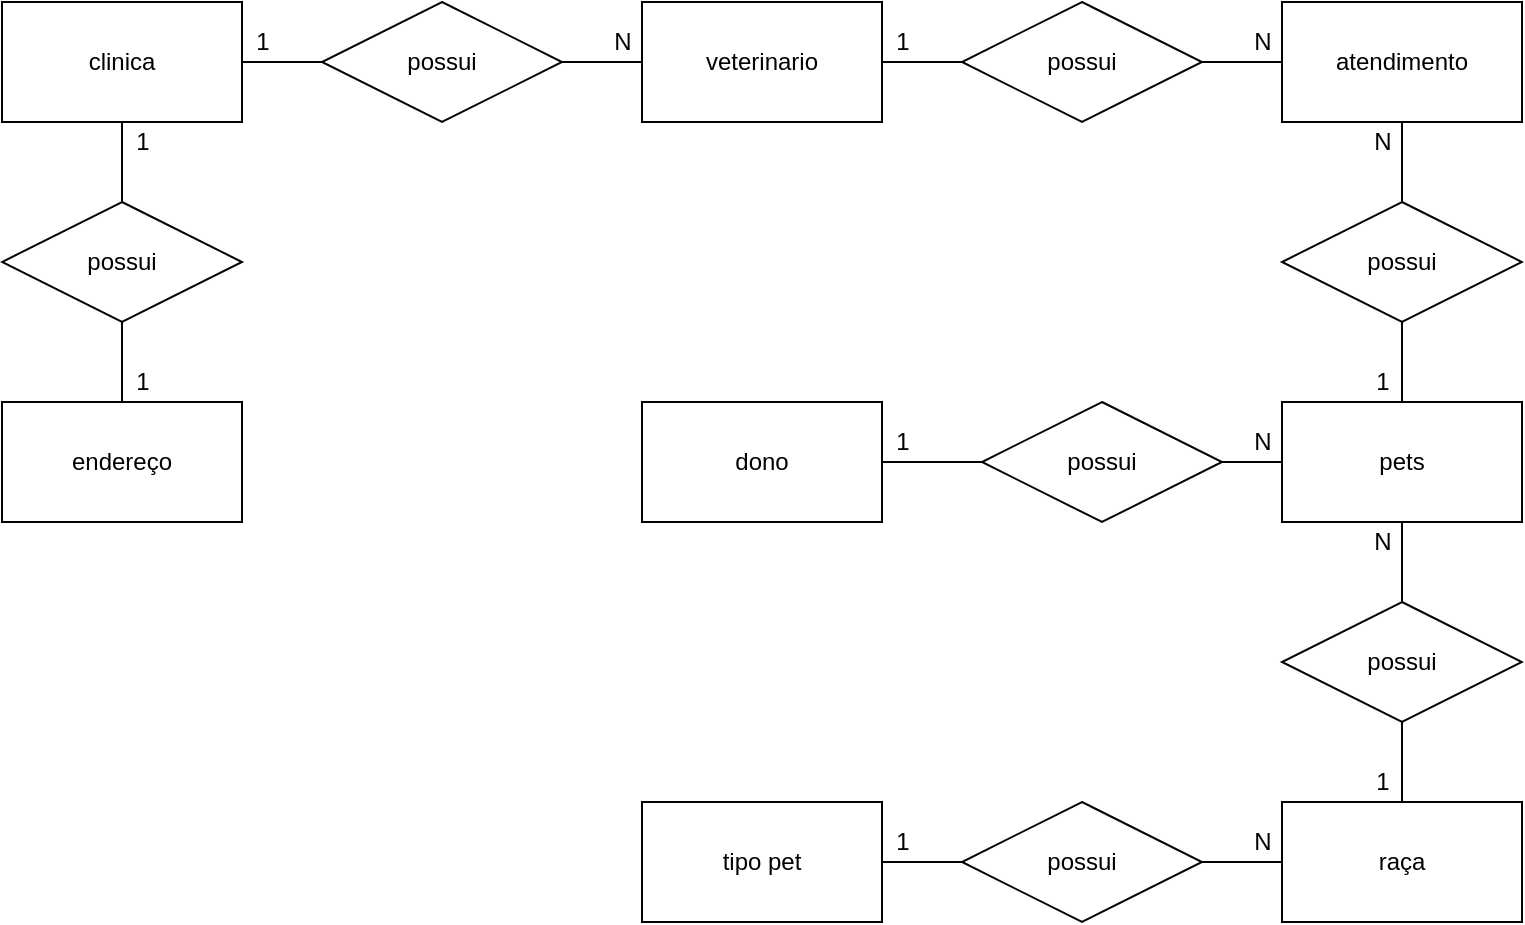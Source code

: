 <mxfile version="15.5.4" type="device" pages="2"><diagram id="uOwN0j0KjNRJMFheLZBV" name="conceitual"><mxGraphModel dx="719" dy="596" grid="1" gridSize="10" guides="1" tooltips="1" connect="1" arrows="1" fold="1" page="1" pageScale="1" pageWidth="827" pageHeight="1169" math="0" shadow="0"><root><mxCell id="0"/><mxCell id="1" parent="0"/><mxCell id="_X5Qb-oX_OFnsV1mOP7P-3" value="" style="edgeStyle=orthogonalEdgeStyle;rounded=0;orthogonalLoop=1;jettySize=auto;html=1;endArrow=none;endFill=0;" parent="1" source="_X5Qb-oX_OFnsV1mOP7P-1" target="_X5Qb-oX_OFnsV1mOP7P-2" edge="1"><mxGeometry relative="1" as="geometry"/></mxCell><mxCell id="_X5Qb-oX_OFnsV1mOP7P-31" value="" style="edgeStyle=orthogonalEdgeStyle;rounded=0;orthogonalLoop=1;jettySize=auto;html=1;endArrow=none;endFill=0;" parent="1" source="_X5Qb-oX_OFnsV1mOP7P-1" target="_X5Qb-oX_OFnsV1mOP7P-30" edge="1"><mxGeometry relative="1" as="geometry"/></mxCell><mxCell id="_X5Qb-oX_OFnsV1mOP7P-1" value="clinica" style="rounded=0;whiteSpace=wrap;html=1;" parent="1" vertex="1"><mxGeometry x="40" y="40" width="120" height="60" as="geometry"/></mxCell><mxCell id="_X5Qb-oX_OFnsV1mOP7P-5" value="" style="edgeStyle=orthogonalEdgeStyle;rounded=0;orthogonalLoop=1;jettySize=auto;html=1;endArrow=none;endFill=0;" parent="1" source="_X5Qb-oX_OFnsV1mOP7P-2" target="_X5Qb-oX_OFnsV1mOP7P-4" edge="1"><mxGeometry relative="1" as="geometry"/></mxCell><mxCell id="_X5Qb-oX_OFnsV1mOP7P-2" value="possui" style="shape=rhombus;perimeter=rhombusPerimeter;whiteSpace=wrap;html=1;align=center;" parent="1" vertex="1"><mxGeometry x="200" y="40" width="120" height="60" as="geometry"/></mxCell><mxCell id="_X5Qb-oX_OFnsV1mOP7P-7" value="" style="edgeStyle=orthogonalEdgeStyle;rounded=0;orthogonalLoop=1;jettySize=auto;html=1;endArrow=none;endFill=0;" parent="1" source="_X5Qb-oX_OFnsV1mOP7P-4" target="_X5Qb-oX_OFnsV1mOP7P-6" edge="1"><mxGeometry relative="1" as="geometry"/></mxCell><mxCell id="_X5Qb-oX_OFnsV1mOP7P-4" value="veterinario" style="rounded=0;whiteSpace=wrap;html=1;" parent="1" vertex="1"><mxGeometry x="360" y="40" width="120" height="60" as="geometry"/></mxCell><mxCell id="_X5Qb-oX_OFnsV1mOP7P-9" value="" style="edgeStyle=orthogonalEdgeStyle;rounded=0;orthogonalLoop=1;jettySize=auto;html=1;endArrow=none;endFill=0;" parent="1" source="_X5Qb-oX_OFnsV1mOP7P-6" target="_X5Qb-oX_OFnsV1mOP7P-8" edge="1"><mxGeometry relative="1" as="geometry"/></mxCell><mxCell id="_X5Qb-oX_OFnsV1mOP7P-6" value="possui" style="shape=rhombus;perimeter=rhombusPerimeter;whiteSpace=wrap;html=1;align=center;" parent="1" vertex="1"><mxGeometry x="520" y="40" width="120" height="60" as="geometry"/></mxCell><mxCell id="_X5Qb-oX_OFnsV1mOP7P-11" value="" style="edgeStyle=orthogonalEdgeStyle;rounded=0;orthogonalLoop=1;jettySize=auto;html=1;endArrow=none;endFill=0;" parent="1" source="_X5Qb-oX_OFnsV1mOP7P-8" target="_X5Qb-oX_OFnsV1mOP7P-10" edge="1"><mxGeometry relative="1" as="geometry"/></mxCell><mxCell id="_X5Qb-oX_OFnsV1mOP7P-8" value="atendimento" style="rounded=0;whiteSpace=wrap;html=1;" parent="1" vertex="1"><mxGeometry x="680" y="40" width="120" height="60" as="geometry"/></mxCell><mxCell id="_X5Qb-oX_OFnsV1mOP7P-13" value="" style="edgeStyle=orthogonalEdgeStyle;rounded=0;orthogonalLoop=1;jettySize=auto;html=1;endArrow=none;endFill=0;" parent="1" source="_X5Qb-oX_OFnsV1mOP7P-10" target="_X5Qb-oX_OFnsV1mOP7P-12" edge="1"><mxGeometry relative="1" as="geometry"/></mxCell><mxCell id="_X5Qb-oX_OFnsV1mOP7P-10" value="possui" style="shape=rhombus;perimeter=rhombusPerimeter;whiteSpace=wrap;html=1;align=center;" parent="1" vertex="1"><mxGeometry x="680" y="140" width="120" height="60" as="geometry"/></mxCell><mxCell id="_X5Qb-oX_OFnsV1mOP7P-15" value="" style="edgeStyle=orthogonalEdgeStyle;rounded=0;orthogonalLoop=1;jettySize=auto;html=1;endArrow=none;endFill=0;" parent="1" source="_X5Qb-oX_OFnsV1mOP7P-12" target="_X5Qb-oX_OFnsV1mOP7P-14" edge="1"><mxGeometry relative="1" as="geometry"/></mxCell><mxCell id="_X5Qb-oX_OFnsV1mOP7P-20" value="" style="edgeStyle=orthogonalEdgeStyle;rounded=0;orthogonalLoop=1;jettySize=auto;html=1;endArrow=none;endFill=0;" parent="1" source="_X5Qb-oX_OFnsV1mOP7P-12" target="_X5Qb-oX_OFnsV1mOP7P-19" edge="1"><mxGeometry relative="1" as="geometry"/></mxCell><mxCell id="_X5Qb-oX_OFnsV1mOP7P-12" value="pets" style="rounded=0;whiteSpace=wrap;html=1;" parent="1" vertex="1"><mxGeometry x="680" y="240" width="120" height="60" as="geometry"/></mxCell><mxCell id="_X5Qb-oX_OFnsV1mOP7P-18" value="" style="edgeStyle=orthogonalEdgeStyle;rounded=0;orthogonalLoop=1;jettySize=auto;html=1;endArrow=none;endFill=0;" parent="1" source="_X5Qb-oX_OFnsV1mOP7P-14" target="_X5Qb-oX_OFnsV1mOP7P-17" edge="1"><mxGeometry relative="1" as="geometry"/></mxCell><mxCell id="_X5Qb-oX_OFnsV1mOP7P-14" value="possui" style="shape=rhombus;perimeter=rhombusPerimeter;whiteSpace=wrap;html=1;align=center;" parent="1" vertex="1"><mxGeometry x="530" y="240" width="120" height="60" as="geometry"/></mxCell><mxCell id="_X5Qb-oX_OFnsV1mOP7P-17" value="dono" style="rounded=0;whiteSpace=wrap;html=1;" parent="1" vertex="1"><mxGeometry x="360" y="240" width="120" height="60" as="geometry"/></mxCell><mxCell id="_X5Qb-oX_OFnsV1mOP7P-28" value="" style="edgeStyle=orthogonalEdgeStyle;rounded=0;orthogonalLoop=1;jettySize=auto;html=1;endArrow=none;endFill=0;" parent="1" source="_X5Qb-oX_OFnsV1mOP7P-19" target="_X5Qb-oX_OFnsV1mOP7P-27" edge="1"><mxGeometry relative="1" as="geometry"/></mxCell><mxCell id="_X5Qb-oX_OFnsV1mOP7P-19" value="possui" style="shape=rhombus;perimeter=rhombusPerimeter;whiteSpace=wrap;html=1;align=center;" parent="1" vertex="1"><mxGeometry x="680" y="340" width="120" height="60" as="geometry"/></mxCell><mxCell id="_X5Qb-oX_OFnsV1mOP7P-26" value="" style="edgeStyle=orthogonalEdgeStyle;rounded=0;orthogonalLoop=1;jettySize=auto;html=1;endArrow=none;endFill=0;" parent="1" source="_X5Qb-oX_OFnsV1mOP7P-21" target="_X5Qb-oX_OFnsV1mOP7P-25" edge="1"><mxGeometry relative="1" as="geometry"/></mxCell><mxCell id="_X5Qb-oX_OFnsV1mOP7P-21" value="tipo pet" style="rounded=0;whiteSpace=wrap;html=1;" parent="1" vertex="1"><mxGeometry x="360" y="440" width="120" height="60" as="geometry"/></mxCell><mxCell id="_X5Qb-oX_OFnsV1mOP7P-25" value="possui" style="shape=rhombus;perimeter=rhombusPerimeter;whiteSpace=wrap;html=1;align=center;" parent="1" vertex="1"><mxGeometry x="520" y="440" width="120" height="60" as="geometry"/></mxCell><mxCell id="_X5Qb-oX_OFnsV1mOP7P-51" value="" style="edgeStyle=orthogonalEdgeStyle;rounded=0;orthogonalLoop=1;jettySize=auto;html=1;endArrow=none;endFill=0;" parent="1" source="_X5Qb-oX_OFnsV1mOP7P-27" target="_X5Qb-oX_OFnsV1mOP7P-25" edge="1"><mxGeometry relative="1" as="geometry"/></mxCell><mxCell id="_X5Qb-oX_OFnsV1mOP7P-27" value="raça" style="rounded=0;whiteSpace=wrap;html=1;" parent="1" vertex="1"><mxGeometry x="680" y="440" width="120" height="60" as="geometry"/></mxCell><mxCell id="_X5Qb-oX_OFnsV1mOP7P-33" value="" style="edgeStyle=orthogonalEdgeStyle;rounded=0;orthogonalLoop=1;jettySize=auto;html=1;endArrow=none;endFill=0;" parent="1" source="_X5Qb-oX_OFnsV1mOP7P-30" target="_X5Qb-oX_OFnsV1mOP7P-32" edge="1"><mxGeometry relative="1" as="geometry"/></mxCell><mxCell id="_X5Qb-oX_OFnsV1mOP7P-30" value="possui" style="shape=rhombus;perimeter=rhombusPerimeter;whiteSpace=wrap;html=1;align=center;" parent="1" vertex="1"><mxGeometry x="40" y="140" width="120" height="60" as="geometry"/></mxCell><mxCell id="_X5Qb-oX_OFnsV1mOP7P-32" value="endereço" style="rounded=0;whiteSpace=wrap;html=1;" parent="1" vertex="1"><mxGeometry x="40" y="240" width="120" height="60" as="geometry"/></mxCell><mxCell id="_X5Qb-oX_OFnsV1mOP7P-34" value="1" style="text;html=1;align=center;verticalAlign=middle;resizable=0;points=[];autosize=1;strokeColor=none;fillColor=none;" parent="1" vertex="1"><mxGeometry x="100" y="100" width="20" height="20" as="geometry"/></mxCell><mxCell id="_X5Qb-oX_OFnsV1mOP7P-35" value="1" style="text;html=1;align=center;verticalAlign=middle;resizable=0;points=[];autosize=1;strokeColor=none;fillColor=none;" parent="1" vertex="1"><mxGeometry x="100" y="220" width="20" height="20" as="geometry"/></mxCell><mxCell id="_X5Qb-oX_OFnsV1mOP7P-36" value="1" style="text;html=1;align=center;verticalAlign=middle;resizable=0;points=[];autosize=1;strokeColor=none;fillColor=none;" parent="1" vertex="1"><mxGeometry x="160" y="50" width="20" height="20" as="geometry"/></mxCell><mxCell id="_X5Qb-oX_OFnsV1mOP7P-37" value="N" style="text;html=1;align=center;verticalAlign=middle;resizable=0;points=[];autosize=1;strokeColor=none;fillColor=none;" parent="1" vertex="1"><mxGeometry x="340" y="50" width="20" height="20" as="geometry"/></mxCell><mxCell id="_X5Qb-oX_OFnsV1mOP7P-38" value="N" style="text;html=1;align=center;verticalAlign=middle;resizable=0;points=[];autosize=1;strokeColor=none;fillColor=none;" parent="1" vertex="1"><mxGeometry x="660" y="50" width="20" height="20" as="geometry"/></mxCell><mxCell id="_X5Qb-oX_OFnsV1mOP7P-39" value="N" style="text;html=1;align=center;verticalAlign=middle;resizable=0;points=[];autosize=1;strokeColor=none;fillColor=none;" parent="1" vertex="1"><mxGeometry x="720" y="100" width="20" height="20" as="geometry"/></mxCell><mxCell id="_X5Qb-oX_OFnsV1mOP7P-41" value="1" style="text;html=1;align=center;verticalAlign=middle;resizable=0;points=[];autosize=1;strokeColor=none;fillColor=none;" parent="1" vertex="1"><mxGeometry x="720" y="420" width="20" height="20" as="geometry"/></mxCell><mxCell id="_X5Qb-oX_OFnsV1mOP7P-43" value="1" style="text;html=1;align=center;verticalAlign=middle;resizable=0;points=[];autosize=1;strokeColor=none;fillColor=none;" parent="1" vertex="1"><mxGeometry x="480" y="250" width="20" height="20" as="geometry"/></mxCell><mxCell id="_X5Qb-oX_OFnsV1mOP7P-44" value="1" style="text;html=1;align=center;verticalAlign=middle;resizable=0;points=[];autosize=1;strokeColor=none;fillColor=none;" parent="1" vertex="1"><mxGeometry x="480" y="50" width="20" height="20" as="geometry"/></mxCell><mxCell id="_X5Qb-oX_OFnsV1mOP7P-46" value="N" style="text;html=1;align=center;verticalAlign=middle;resizable=0;points=[];autosize=1;strokeColor=none;fillColor=none;" parent="1" vertex="1"><mxGeometry x="660" y="250" width="20" height="20" as="geometry"/></mxCell><mxCell id="_X5Qb-oX_OFnsV1mOP7P-47" value="1" style="text;html=1;align=center;verticalAlign=middle;resizable=0;points=[];autosize=1;strokeColor=none;fillColor=none;" parent="1" vertex="1"><mxGeometry x="480" y="450" width="20" height="20" as="geometry"/></mxCell><mxCell id="_X5Qb-oX_OFnsV1mOP7P-48" value="1" style="text;html=1;align=center;verticalAlign=middle;resizable=0;points=[];autosize=1;strokeColor=none;fillColor=none;" parent="1" vertex="1"><mxGeometry x="720" y="220" width="20" height="20" as="geometry"/></mxCell><mxCell id="_X5Qb-oX_OFnsV1mOP7P-42" value="N" style="text;html=1;align=center;verticalAlign=middle;resizable=0;points=[];autosize=1;strokeColor=none;fillColor=none;" parent="1" vertex="1"><mxGeometry x="660" y="450" width="20" height="20" as="geometry"/></mxCell><mxCell id="h-K_QlIcDY5bpa8wb13O-1" value="N" style="text;html=1;align=center;verticalAlign=middle;resizable=0;points=[];autosize=1;strokeColor=none;fillColor=none;" vertex="1" parent="1"><mxGeometry x="720" y="300" width="20" height="20" as="geometry"/></mxCell></root></mxGraphModel></diagram><diagram id="hFwiEctNbh4gTVJVdzFF" name="logico"><mxGraphModel dx="661" dy="596" grid="1" gridSize="10" guides="1" tooltips="1" connect="1" arrows="1" fold="1" page="1" pageScale="1" pageWidth="827" pageHeight="1169" math="0" shadow="0"><root><mxCell id="ZpyVgvV7a4tBDrd9BVCg-0"/><mxCell id="ZpyVgvV7a4tBDrd9BVCg-1" parent="ZpyVgvV7a4tBDrd9BVCg-0"/><mxCell id="UM3UPxQkdoYUKm_N4PCW-0" value="Clinicas" style="shape=table;startSize=30;container=1;collapsible=1;childLayout=tableLayout;fixedRows=1;rowLines=0;fontStyle=1;align=center;resizeLast=1;" vertex="1" parent="ZpyVgvV7a4tBDrd9BVCg-1"><mxGeometry x="40" y="40" width="180" height="160" as="geometry"/></mxCell><mxCell id="UM3UPxQkdoYUKm_N4PCW-1" value="" style="shape=partialRectangle;collapsible=0;dropTarget=0;pointerEvents=0;fillColor=none;top=0;left=0;bottom=1;right=0;points=[[0,0.5],[1,0.5]];portConstraint=eastwest;" vertex="1" parent="UM3UPxQkdoYUKm_N4PCW-0"><mxGeometry y="30" width="180" height="30" as="geometry"/></mxCell><mxCell id="UM3UPxQkdoYUKm_N4PCW-2" value="PK" style="shape=partialRectangle;connectable=0;fillColor=none;top=0;left=0;bottom=0;right=0;fontStyle=1;overflow=hidden;" vertex="1" parent="UM3UPxQkdoYUKm_N4PCW-1"><mxGeometry width="30" height="30" as="geometry"><mxRectangle width="30" height="30" as="alternateBounds"/></mxGeometry></mxCell><mxCell id="UM3UPxQkdoYUKm_N4PCW-3" value="idClinica" style="shape=partialRectangle;connectable=0;fillColor=none;top=0;left=0;bottom=0;right=0;align=left;spacingLeft=6;fontStyle=5;overflow=hidden;" vertex="1" parent="UM3UPxQkdoYUKm_N4PCW-1"><mxGeometry x="30" width="150" height="30" as="geometry"><mxRectangle width="150" height="30" as="alternateBounds"/></mxGeometry></mxCell><mxCell id="UM3UPxQkdoYUKm_N4PCW-4" value="" style="shape=partialRectangle;collapsible=0;dropTarget=0;pointerEvents=0;fillColor=none;top=0;left=0;bottom=0;right=0;points=[[0,0.5],[1,0.5]];portConstraint=eastwest;" vertex="1" parent="UM3UPxQkdoYUKm_N4PCW-0"><mxGeometry y="60" width="180" height="30" as="geometry"/></mxCell><mxCell id="UM3UPxQkdoYUKm_N4PCW-5" value="" style="shape=partialRectangle;connectable=0;fillColor=none;top=0;left=0;bottom=0;right=0;editable=1;overflow=hidden;" vertex="1" parent="UM3UPxQkdoYUKm_N4PCW-4"><mxGeometry width="30" height="30" as="geometry"><mxRectangle width="30" height="30" as="alternateBounds"/></mxGeometry></mxCell><mxCell id="UM3UPxQkdoYUKm_N4PCW-6" value="CNPJ" style="shape=partialRectangle;connectable=0;fillColor=none;top=0;left=0;bottom=0;right=0;align=left;spacingLeft=6;overflow=hidden;" vertex="1" parent="UM3UPxQkdoYUKm_N4PCW-4"><mxGeometry x="30" width="150" height="30" as="geometry"><mxRectangle width="150" height="30" as="alternateBounds"/></mxGeometry></mxCell><mxCell id="UM3UPxQkdoYUKm_N4PCW-7" value="" style="shape=partialRectangle;collapsible=0;dropTarget=0;pointerEvents=0;fillColor=none;top=0;left=0;bottom=0;right=0;points=[[0,0.5],[1,0.5]];portConstraint=eastwest;" vertex="1" parent="UM3UPxQkdoYUKm_N4PCW-0"><mxGeometry y="90" width="180" height="30" as="geometry"/></mxCell><mxCell id="UM3UPxQkdoYUKm_N4PCW-8" value="" style="shape=partialRectangle;connectable=0;fillColor=none;top=0;left=0;bottom=0;right=0;editable=1;overflow=hidden;" vertex="1" parent="UM3UPxQkdoYUKm_N4PCW-7"><mxGeometry width="30" height="30" as="geometry"><mxRectangle width="30" height="30" as="alternateBounds"/></mxGeometry></mxCell><mxCell id="UM3UPxQkdoYUKm_N4PCW-9" value="Endereço" style="shape=partialRectangle;connectable=0;fillColor=none;top=0;left=0;bottom=0;right=0;align=left;spacingLeft=6;overflow=hidden;" vertex="1" parent="UM3UPxQkdoYUKm_N4PCW-7"><mxGeometry x="30" width="150" height="30" as="geometry"><mxRectangle width="150" height="30" as="alternateBounds"/></mxGeometry></mxCell><mxCell id="UM3UPxQkdoYUKm_N4PCW-10" value="" style="shape=partialRectangle;collapsible=0;dropTarget=0;pointerEvents=0;fillColor=none;top=0;left=0;bottom=0;right=0;points=[[0,0.5],[1,0.5]];portConstraint=eastwest;" vertex="1" parent="UM3UPxQkdoYUKm_N4PCW-0"><mxGeometry y="120" width="180" height="30" as="geometry"/></mxCell><mxCell id="UM3UPxQkdoYUKm_N4PCW-11" value="" style="shape=partialRectangle;connectable=0;fillColor=none;top=0;left=0;bottom=0;right=0;editable=1;overflow=hidden;" vertex="1" parent="UM3UPxQkdoYUKm_N4PCW-10"><mxGeometry width="30" height="30" as="geometry"><mxRectangle width="30" height="30" as="alternateBounds"/></mxGeometry></mxCell><mxCell id="UM3UPxQkdoYUKm_N4PCW-12" value="RazaoSocial" style="shape=partialRectangle;connectable=0;fillColor=none;top=0;left=0;bottom=0;right=0;align=left;spacingLeft=6;overflow=hidden;" vertex="1" parent="UM3UPxQkdoYUKm_N4PCW-10"><mxGeometry x="30" width="150" height="30" as="geometry"><mxRectangle width="150" height="30" as="alternateBounds"/></mxGeometry></mxCell><mxCell id="UM3UPxQkdoYUKm_N4PCW-13" value="Veterinarios" style="shape=table;startSize=30;container=1;collapsible=1;childLayout=tableLayout;fixedRows=1;rowLines=0;fontStyle=1;align=center;resizeLast=1;" vertex="1" parent="ZpyVgvV7a4tBDrd9BVCg-1"><mxGeometry x="280" y="40" width="180" height="160" as="geometry"/></mxCell><mxCell id="UM3UPxQkdoYUKm_N4PCW-14" value="" style="shape=partialRectangle;collapsible=0;dropTarget=0;pointerEvents=0;fillColor=none;top=0;left=0;bottom=0;right=0;points=[[0,0.5],[1,0.5]];portConstraint=eastwest;" vertex="1" parent="UM3UPxQkdoYUKm_N4PCW-13"><mxGeometry y="30" width="180" height="30" as="geometry"/></mxCell><mxCell id="UM3UPxQkdoYUKm_N4PCW-15" value="PK" style="shape=partialRectangle;connectable=0;fillColor=none;top=0;left=0;bottom=0;right=0;fontStyle=1;overflow=hidden;" vertex="1" parent="UM3UPxQkdoYUKm_N4PCW-14"><mxGeometry width="60" height="30" as="geometry"><mxRectangle width="60" height="30" as="alternateBounds"/></mxGeometry></mxCell><mxCell id="UM3UPxQkdoYUKm_N4PCW-16" value="idVeterinario" style="shape=partialRectangle;connectable=0;fillColor=none;top=0;left=0;bottom=0;right=0;align=left;spacingLeft=6;fontStyle=5;overflow=hidden;" vertex="1" parent="UM3UPxQkdoYUKm_N4PCW-14"><mxGeometry x="60" width="120" height="30" as="geometry"><mxRectangle width="120" height="30" as="alternateBounds"/></mxGeometry></mxCell><mxCell id="UM3UPxQkdoYUKm_N4PCW-17" value="" style="shape=partialRectangle;collapsible=0;dropTarget=0;pointerEvents=0;fillColor=none;top=0;left=0;bottom=1;right=0;points=[[0,0.5],[1,0.5]];portConstraint=eastwest;" vertex="1" parent="UM3UPxQkdoYUKm_N4PCW-13"><mxGeometry y="60" width="180" height="30" as="geometry"/></mxCell><mxCell id="UM3UPxQkdoYUKm_N4PCW-18" value="FK" style="shape=partialRectangle;connectable=0;fillColor=none;top=0;left=0;bottom=0;right=0;fontStyle=1;overflow=hidden;" vertex="1" parent="UM3UPxQkdoYUKm_N4PCW-17"><mxGeometry width="60" height="30" as="geometry"><mxRectangle width="60" height="30" as="alternateBounds"/></mxGeometry></mxCell><mxCell id="UM3UPxQkdoYUKm_N4PCW-19" value="idClinica" style="shape=partialRectangle;connectable=0;fillColor=none;top=0;left=0;bottom=0;right=0;align=left;spacingLeft=6;fontStyle=5;overflow=hidden;" vertex="1" parent="UM3UPxQkdoYUKm_N4PCW-17"><mxGeometry x="60" width="120" height="30" as="geometry"><mxRectangle width="120" height="30" as="alternateBounds"/></mxGeometry></mxCell><mxCell id="UM3UPxQkdoYUKm_N4PCW-20" value="" style="shape=partialRectangle;collapsible=0;dropTarget=0;pointerEvents=0;fillColor=none;top=0;left=0;bottom=0;right=0;points=[[0,0.5],[1,0.5]];portConstraint=eastwest;" vertex="1" parent="UM3UPxQkdoYUKm_N4PCW-13"><mxGeometry y="90" width="180" height="30" as="geometry"/></mxCell><mxCell id="UM3UPxQkdoYUKm_N4PCW-21" value="" style="shape=partialRectangle;connectable=0;fillColor=none;top=0;left=0;bottom=0;right=0;editable=1;overflow=hidden;" vertex="1" parent="UM3UPxQkdoYUKm_N4PCW-20"><mxGeometry width="60" height="30" as="geometry"><mxRectangle width="60" height="30" as="alternateBounds"/></mxGeometry></mxCell><mxCell id="UM3UPxQkdoYUKm_N4PCW-22" value="Nome" style="shape=partialRectangle;connectable=0;fillColor=none;top=0;left=0;bottom=0;right=0;align=left;spacingLeft=6;overflow=hidden;" vertex="1" parent="UM3UPxQkdoYUKm_N4PCW-20"><mxGeometry x="60" width="120" height="30" as="geometry"><mxRectangle width="120" height="30" as="alternateBounds"/></mxGeometry></mxCell><mxCell id="UM3UPxQkdoYUKm_N4PCW-23" value="" style="shape=partialRectangle;collapsible=0;dropTarget=0;pointerEvents=0;fillColor=none;top=0;left=0;bottom=0;right=0;points=[[0,0.5],[1,0.5]];portConstraint=eastwest;" vertex="1" parent="UM3UPxQkdoYUKm_N4PCW-13"><mxGeometry y="120" width="180" height="30" as="geometry"/></mxCell><mxCell id="UM3UPxQkdoYUKm_N4PCW-24" value="" style="shape=partialRectangle;connectable=0;fillColor=none;top=0;left=0;bottom=0;right=0;editable=1;overflow=hidden;" vertex="1" parent="UM3UPxQkdoYUKm_N4PCW-23"><mxGeometry width="60" height="30" as="geometry"><mxRectangle width="60" height="30" as="alternateBounds"/></mxGeometry></mxCell><mxCell id="UM3UPxQkdoYUKm_N4PCW-25" value="CRMV" style="shape=partialRectangle;connectable=0;fillColor=none;top=0;left=0;bottom=0;right=0;align=left;spacingLeft=6;overflow=hidden;" vertex="1" parent="UM3UPxQkdoYUKm_N4PCW-23"><mxGeometry x="60" width="120" height="30" as="geometry"><mxRectangle width="120" height="30" as="alternateBounds"/></mxGeometry></mxCell><mxCell id="UM3UPxQkdoYUKm_N4PCW-26" value="Atendimento" style="shape=table;startSize=30;container=1;collapsible=1;childLayout=tableLayout;fixedRows=1;rowLines=0;fontStyle=1;align=center;resizeLast=1;" vertex="1" parent="ZpyVgvV7a4tBDrd9BVCg-1"><mxGeometry x="520" y="40" width="180" height="190" as="geometry"/></mxCell><mxCell id="UM3UPxQkdoYUKm_N4PCW-27" value="" style="shape=partialRectangle;collapsible=0;dropTarget=0;pointerEvents=0;fillColor=none;top=0;left=0;bottom=0;right=0;points=[[0,0.5],[1,0.5]];portConstraint=eastwest;" vertex="1" parent="UM3UPxQkdoYUKm_N4PCW-26"><mxGeometry y="30" width="180" height="30" as="geometry"/></mxCell><mxCell id="UM3UPxQkdoYUKm_N4PCW-28" value="PK" style="shape=partialRectangle;connectable=0;fillColor=none;top=0;left=0;bottom=0;right=0;fontStyle=1;overflow=hidden;" vertex="1" parent="UM3UPxQkdoYUKm_N4PCW-27"><mxGeometry width="60" height="30" as="geometry"><mxRectangle width="60" height="30" as="alternateBounds"/></mxGeometry></mxCell><mxCell id="UM3UPxQkdoYUKm_N4PCW-29" value="idAtendimento" style="shape=partialRectangle;connectable=0;fillColor=none;top=0;left=0;bottom=0;right=0;align=left;spacingLeft=6;fontStyle=5;overflow=hidden;" vertex="1" parent="UM3UPxQkdoYUKm_N4PCW-27"><mxGeometry x="60" width="120" height="30" as="geometry"><mxRectangle width="120" height="30" as="alternateBounds"/></mxGeometry></mxCell><mxCell id="UM3UPxQkdoYUKm_N4PCW-30" value="" style="shape=partialRectangle;collapsible=0;dropTarget=0;pointerEvents=0;fillColor=none;top=0;left=0;bottom=1;right=0;points=[[0,0.5],[1,0.5]];portConstraint=eastwest;strokeColor=none;" vertex="1" parent="UM3UPxQkdoYUKm_N4PCW-26"><mxGeometry y="60" width="180" height="30" as="geometry"/></mxCell><mxCell id="UM3UPxQkdoYUKm_N4PCW-31" value="FK" style="shape=partialRectangle;connectable=0;fillColor=none;top=0;left=0;bottom=0;right=0;fontStyle=1;overflow=hidden;" vertex="1" parent="UM3UPxQkdoYUKm_N4PCW-30"><mxGeometry width="60" height="30" as="geometry"><mxRectangle width="60" height="30" as="alternateBounds"/></mxGeometry></mxCell><mxCell id="UM3UPxQkdoYUKm_N4PCW-32" value="idVeterinario" style="shape=partialRectangle;connectable=0;fillColor=none;top=0;left=0;bottom=0;right=0;align=left;spacingLeft=6;fontStyle=5;overflow=hidden;" vertex="1" parent="UM3UPxQkdoYUKm_N4PCW-30"><mxGeometry x="60" width="120" height="30" as="geometry"><mxRectangle width="120" height="30" as="alternateBounds"/></mxGeometry></mxCell><mxCell id="lqtG-myHSgwTxsXQPhgW-1" value="" style="shape=partialRectangle;collapsible=0;dropTarget=0;pointerEvents=0;fillColor=none;top=0;left=0;bottom=1;right=0;points=[[0,0.5],[1,0.5]];portConstraint=eastwest;" vertex="1" parent="UM3UPxQkdoYUKm_N4PCW-26"><mxGeometry y="90" width="180" height="30" as="geometry"/></mxCell><mxCell id="lqtG-myHSgwTxsXQPhgW-2" value="FK" style="shape=partialRectangle;connectable=0;fillColor=none;top=0;left=0;bottom=0;right=0;fontStyle=1;overflow=hidden;" vertex="1" parent="lqtG-myHSgwTxsXQPhgW-1"><mxGeometry width="60" height="30" as="geometry"><mxRectangle width="60" height="30" as="alternateBounds"/></mxGeometry></mxCell><mxCell id="lqtG-myHSgwTxsXQPhgW-3" value="idPet" style="shape=partialRectangle;connectable=0;fillColor=none;top=0;left=0;bottom=0;right=0;align=left;spacingLeft=6;fontStyle=5;overflow=hidden;" vertex="1" parent="lqtG-myHSgwTxsXQPhgW-1"><mxGeometry x="60" width="120" height="30" as="geometry"><mxRectangle width="120" height="30" as="alternateBounds"/></mxGeometry></mxCell><mxCell id="UM3UPxQkdoYUKm_N4PCW-33" value="" style="shape=partialRectangle;collapsible=0;dropTarget=0;pointerEvents=0;fillColor=none;top=0;left=0;bottom=0;right=0;points=[[0,0.5],[1,0.5]];portConstraint=eastwest;" vertex="1" parent="UM3UPxQkdoYUKm_N4PCW-26"><mxGeometry y="120" width="180" height="30" as="geometry"/></mxCell><mxCell id="UM3UPxQkdoYUKm_N4PCW-34" value="" style="shape=partialRectangle;connectable=0;fillColor=none;top=0;left=0;bottom=0;right=0;editable=1;overflow=hidden;" vertex="1" parent="UM3UPxQkdoYUKm_N4PCW-33"><mxGeometry width="60" height="30" as="geometry"><mxRectangle width="60" height="30" as="alternateBounds"/></mxGeometry></mxCell><mxCell id="UM3UPxQkdoYUKm_N4PCW-35" value="Descricao" style="shape=partialRectangle;connectable=0;fillColor=none;top=0;left=0;bottom=0;right=0;align=left;spacingLeft=6;overflow=hidden;" vertex="1" parent="UM3UPxQkdoYUKm_N4PCW-33"><mxGeometry x="60" width="120" height="30" as="geometry"><mxRectangle width="120" height="30" as="alternateBounds"/></mxGeometry></mxCell><mxCell id="UM3UPxQkdoYUKm_N4PCW-36" value="" style="shape=partialRectangle;collapsible=0;dropTarget=0;pointerEvents=0;fillColor=none;top=0;left=0;bottom=0;right=0;points=[[0,0.5],[1,0.5]];portConstraint=eastwest;" vertex="1" parent="UM3UPxQkdoYUKm_N4PCW-26"><mxGeometry y="150" width="180" height="30" as="geometry"/></mxCell><mxCell id="UM3UPxQkdoYUKm_N4PCW-37" value="" style="shape=partialRectangle;connectable=0;fillColor=none;top=0;left=0;bottom=0;right=0;editable=1;overflow=hidden;" vertex="1" parent="UM3UPxQkdoYUKm_N4PCW-36"><mxGeometry width="60" height="30" as="geometry"><mxRectangle width="60" height="30" as="alternateBounds"/></mxGeometry></mxCell><mxCell id="UM3UPxQkdoYUKm_N4PCW-38" value="DataAtendimento" style="shape=partialRectangle;connectable=0;fillColor=none;top=0;left=0;bottom=0;right=0;align=left;spacingLeft=6;overflow=hidden;" vertex="1" parent="UM3UPxQkdoYUKm_N4PCW-36"><mxGeometry x="60" width="120" height="30" as="geometry"><mxRectangle width="120" height="30" as="alternateBounds"/></mxGeometry></mxCell><mxCell id="UM3UPxQkdoYUKm_N4PCW-65" value="Raca" style="shape=table;startSize=30;container=1;collapsible=1;childLayout=tableLayout;fixedRows=1;rowLines=0;fontStyle=1;align=center;resizeLast=1;" vertex="1" parent="ZpyVgvV7a4tBDrd9BVCg-1"><mxGeometry x="40" y="235" width="180" height="130" as="geometry"/></mxCell><mxCell id="UM3UPxQkdoYUKm_N4PCW-66" value="" style="shape=partialRectangle;collapsible=0;dropTarget=0;pointerEvents=0;fillColor=none;top=0;left=0;bottom=0;right=0;points=[[0,0.5],[1,0.5]];portConstraint=eastwest;" vertex="1" parent="UM3UPxQkdoYUKm_N4PCW-65"><mxGeometry y="30" width="180" height="30" as="geometry"/></mxCell><mxCell id="UM3UPxQkdoYUKm_N4PCW-67" value="PK" style="shape=partialRectangle;connectable=0;fillColor=none;top=0;left=0;bottom=0;right=0;fontStyle=1;overflow=hidden;" vertex="1" parent="UM3UPxQkdoYUKm_N4PCW-66"><mxGeometry width="60" height="30" as="geometry"><mxRectangle width="60" height="30" as="alternateBounds"/></mxGeometry></mxCell><mxCell id="UM3UPxQkdoYUKm_N4PCW-68" value="idRaca" style="shape=partialRectangle;connectable=0;fillColor=none;top=0;left=0;bottom=0;right=0;align=left;spacingLeft=6;fontStyle=5;overflow=hidden;" vertex="1" parent="UM3UPxQkdoYUKm_N4PCW-66"><mxGeometry x="60" width="120" height="30" as="geometry"><mxRectangle width="120" height="30" as="alternateBounds"/></mxGeometry></mxCell><mxCell id="UM3UPxQkdoYUKm_N4PCW-69" value="" style="shape=partialRectangle;collapsible=0;dropTarget=0;pointerEvents=0;fillColor=none;top=0;left=0;bottom=1;right=0;points=[[0,0.5],[1,0.5]];portConstraint=eastwest;" vertex="1" parent="UM3UPxQkdoYUKm_N4PCW-65"><mxGeometry y="60" width="180" height="30" as="geometry"/></mxCell><mxCell id="UM3UPxQkdoYUKm_N4PCW-70" value="FK" style="shape=partialRectangle;connectable=0;fillColor=none;top=0;left=0;bottom=0;right=0;fontStyle=1;overflow=hidden;" vertex="1" parent="UM3UPxQkdoYUKm_N4PCW-69"><mxGeometry width="60" height="30" as="geometry"><mxRectangle width="60" height="30" as="alternateBounds"/></mxGeometry></mxCell><mxCell id="UM3UPxQkdoYUKm_N4PCW-71" value="idTipoPet" style="shape=partialRectangle;connectable=0;fillColor=none;top=0;left=0;bottom=0;right=0;align=left;spacingLeft=6;fontStyle=5;overflow=hidden;" vertex="1" parent="UM3UPxQkdoYUKm_N4PCW-69"><mxGeometry x="60" width="120" height="30" as="geometry"><mxRectangle width="120" height="30" as="alternateBounds"/></mxGeometry></mxCell><mxCell id="UM3UPxQkdoYUKm_N4PCW-72" value="" style="shape=partialRectangle;collapsible=0;dropTarget=0;pointerEvents=0;fillColor=none;top=0;left=0;bottom=0;right=0;points=[[0,0.5],[1,0.5]];portConstraint=eastwest;" vertex="1" parent="UM3UPxQkdoYUKm_N4PCW-65"><mxGeometry y="90" width="180" height="30" as="geometry"/></mxCell><mxCell id="UM3UPxQkdoYUKm_N4PCW-73" value="" style="shape=partialRectangle;connectable=0;fillColor=none;top=0;left=0;bottom=0;right=0;editable=1;overflow=hidden;" vertex="1" parent="UM3UPxQkdoYUKm_N4PCW-72"><mxGeometry width="60" height="30" as="geometry"><mxRectangle width="60" height="30" as="alternateBounds"/></mxGeometry></mxCell><mxCell id="UM3UPxQkdoYUKm_N4PCW-74" value="Descricao" style="shape=partialRectangle;connectable=0;fillColor=none;top=0;left=0;bottom=0;right=0;align=left;spacingLeft=6;overflow=hidden;" vertex="1" parent="UM3UPxQkdoYUKm_N4PCW-72"><mxGeometry x="60" width="120" height="30" as="geometry"><mxRectangle width="120" height="30" as="alternateBounds"/></mxGeometry></mxCell><mxCell id="UM3UPxQkdoYUKm_N4PCW-78" value="Pets" style="shape=table;startSize=30;container=1;collapsible=1;childLayout=tableLayout;fixedRows=1;rowLines=0;fontStyle=1;align=center;resizeLast=1;" vertex="1" parent="ZpyVgvV7a4tBDrd9BVCg-1"><mxGeometry x="280" y="230" width="180" height="190" as="geometry"/></mxCell><mxCell id="UM3UPxQkdoYUKm_N4PCW-79" value="" style="shape=partialRectangle;collapsible=0;dropTarget=0;pointerEvents=0;fillColor=none;top=0;left=0;bottom=0;right=0;points=[[0,0.5],[1,0.5]];portConstraint=eastwest;" vertex="1" parent="UM3UPxQkdoYUKm_N4PCW-78"><mxGeometry y="30" width="180" height="30" as="geometry"/></mxCell><mxCell id="UM3UPxQkdoYUKm_N4PCW-80" value="PK" style="shape=partialRectangle;connectable=0;fillColor=none;top=0;left=0;bottom=0;right=0;fontStyle=1;overflow=hidden;" vertex="1" parent="UM3UPxQkdoYUKm_N4PCW-79"><mxGeometry width="60" height="30" as="geometry"><mxRectangle width="60" height="30" as="alternateBounds"/></mxGeometry></mxCell><mxCell id="UM3UPxQkdoYUKm_N4PCW-81" value="idPet" style="shape=partialRectangle;connectable=0;fillColor=none;top=0;left=0;bottom=0;right=0;align=left;spacingLeft=6;fontStyle=5;overflow=hidden;" vertex="1" parent="UM3UPxQkdoYUKm_N4PCW-79"><mxGeometry x="60" width="120" height="30" as="geometry"><mxRectangle width="120" height="30" as="alternateBounds"/></mxGeometry></mxCell><mxCell id="UM3UPxQkdoYUKm_N4PCW-82" value="" style="shape=partialRectangle;collapsible=0;dropTarget=0;pointerEvents=0;fillColor=none;top=0;left=0;bottom=1;right=0;points=[[0,0.5],[1,0.5]];portConstraint=eastwest;strokeColor=none;" vertex="1" parent="UM3UPxQkdoYUKm_N4PCW-78"><mxGeometry y="60" width="180" height="30" as="geometry"/></mxCell><mxCell id="UM3UPxQkdoYUKm_N4PCW-83" value="FK" style="shape=partialRectangle;connectable=0;fillColor=none;top=0;left=0;bottom=0;right=0;fontStyle=1;overflow=hidden;" vertex="1" parent="UM3UPxQkdoYUKm_N4PCW-82"><mxGeometry width="60" height="30" as="geometry"><mxRectangle width="60" height="30" as="alternateBounds"/></mxGeometry></mxCell><mxCell id="UM3UPxQkdoYUKm_N4PCW-84" value="idRaca" style="shape=partialRectangle;connectable=0;fillColor=none;top=0;left=0;bottom=0;right=0;align=left;spacingLeft=6;fontStyle=5;overflow=hidden;" vertex="1" parent="UM3UPxQkdoYUKm_N4PCW-82"><mxGeometry x="60" width="120" height="30" as="geometry"><mxRectangle width="120" height="30" as="alternateBounds"/></mxGeometry></mxCell><mxCell id="sTAur44DbMJveEG7Php5-0" value="" style="shape=partialRectangle;collapsible=0;dropTarget=0;pointerEvents=0;fillColor=none;top=0;left=0;bottom=1;right=0;points=[[0,0.5],[1,0.5]];portConstraint=eastwest;" vertex="1" parent="UM3UPxQkdoYUKm_N4PCW-78"><mxGeometry y="90" width="180" height="30" as="geometry"/></mxCell><mxCell id="sTAur44DbMJveEG7Php5-1" value="FK" style="shape=partialRectangle;connectable=0;fillColor=none;top=0;left=0;bottom=0;right=0;fontStyle=1;overflow=hidden;" vertex="1" parent="sTAur44DbMJveEG7Php5-0"><mxGeometry width="60" height="30" as="geometry"><mxRectangle width="60" height="30" as="alternateBounds"/></mxGeometry></mxCell><mxCell id="sTAur44DbMJveEG7Php5-2" value="idDono" style="shape=partialRectangle;connectable=0;fillColor=none;top=0;left=0;bottom=0;right=0;align=left;spacingLeft=6;fontStyle=5;overflow=hidden;" vertex="1" parent="sTAur44DbMJveEG7Php5-0"><mxGeometry x="60" width="120" height="30" as="geometry"><mxRectangle width="120" height="30" as="alternateBounds"/></mxGeometry></mxCell><mxCell id="UM3UPxQkdoYUKm_N4PCW-85" value="" style="shape=partialRectangle;collapsible=0;dropTarget=0;pointerEvents=0;fillColor=none;top=0;left=0;bottom=0;right=0;points=[[0,0.5],[1,0.5]];portConstraint=eastwest;" vertex="1" parent="UM3UPxQkdoYUKm_N4PCW-78"><mxGeometry y="120" width="180" height="30" as="geometry"/></mxCell><mxCell id="UM3UPxQkdoYUKm_N4PCW-86" value="" style="shape=partialRectangle;connectable=0;fillColor=none;top=0;left=0;bottom=0;right=0;editable=1;overflow=hidden;" vertex="1" parent="UM3UPxQkdoYUKm_N4PCW-85"><mxGeometry width="60" height="30" as="geometry"><mxRectangle width="60" height="30" as="alternateBounds"/></mxGeometry></mxCell><mxCell id="UM3UPxQkdoYUKm_N4PCW-87" value="Nome" style="shape=partialRectangle;connectable=0;fillColor=none;top=0;left=0;bottom=0;right=0;align=left;spacingLeft=6;overflow=hidden;" vertex="1" parent="UM3UPxQkdoYUKm_N4PCW-85"><mxGeometry x="60" width="120" height="30" as="geometry"><mxRectangle width="120" height="30" as="alternateBounds"/></mxGeometry></mxCell><mxCell id="UM3UPxQkdoYUKm_N4PCW-88" value="" style="shape=partialRectangle;collapsible=0;dropTarget=0;pointerEvents=0;fillColor=none;top=0;left=0;bottom=0;right=0;points=[[0,0.5],[1,0.5]];portConstraint=eastwest;" vertex="1" parent="UM3UPxQkdoYUKm_N4PCW-78"><mxGeometry y="150" width="180" height="30" as="geometry"/></mxCell><mxCell id="UM3UPxQkdoYUKm_N4PCW-89" value="" style="shape=partialRectangle;connectable=0;fillColor=none;top=0;left=0;bottom=0;right=0;editable=1;overflow=hidden;" vertex="1" parent="UM3UPxQkdoYUKm_N4PCW-88"><mxGeometry width="60" height="30" as="geometry"><mxRectangle width="60" height="30" as="alternateBounds"/></mxGeometry></mxCell><mxCell id="UM3UPxQkdoYUKm_N4PCW-90" value="DataNascimento" style="shape=partialRectangle;connectable=0;fillColor=none;top=0;left=0;bottom=0;right=0;align=left;spacingLeft=6;overflow=hidden;" vertex="1" parent="UM3UPxQkdoYUKm_N4PCW-88"><mxGeometry x="60" width="120" height="30" as="geometry"><mxRectangle width="120" height="30" as="alternateBounds"/></mxGeometry></mxCell><mxCell id="sTAur44DbMJveEG7Php5-6" value="Dono" style="shape=table;startSize=30;container=1;collapsible=1;childLayout=tableLayout;fixedRows=1;rowLines=0;fontStyle=1;align=center;resizeLast=1;" vertex="1" parent="ZpyVgvV7a4tBDrd9BVCg-1"><mxGeometry x="520" y="250" width="180" height="100" as="geometry"/></mxCell><mxCell id="sTAur44DbMJveEG7Php5-7" value="" style="shape=partialRectangle;collapsible=0;dropTarget=0;pointerEvents=0;fillColor=none;top=0;left=0;bottom=1;right=0;points=[[0,0.5],[1,0.5]];portConstraint=eastwest;" vertex="1" parent="sTAur44DbMJveEG7Php5-6"><mxGeometry y="30" width="180" height="30" as="geometry"/></mxCell><mxCell id="sTAur44DbMJveEG7Php5-8" value="PK" style="shape=partialRectangle;connectable=0;fillColor=none;top=0;left=0;bottom=0;right=0;fontStyle=1;overflow=hidden;" vertex="1" parent="sTAur44DbMJveEG7Php5-7"><mxGeometry width="30" height="30" as="geometry"><mxRectangle width="30" height="30" as="alternateBounds"/></mxGeometry></mxCell><mxCell id="sTAur44DbMJveEG7Php5-9" value="idDono" style="shape=partialRectangle;connectable=0;fillColor=none;top=0;left=0;bottom=0;right=0;align=left;spacingLeft=6;fontStyle=5;overflow=hidden;" vertex="1" parent="sTAur44DbMJveEG7Php5-7"><mxGeometry x="30" width="150" height="30" as="geometry"><mxRectangle width="150" height="30" as="alternateBounds"/></mxGeometry></mxCell><mxCell id="sTAur44DbMJveEG7Php5-10" value="" style="shape=partialRectangle;collapsible=0;dropTarget=0;pointerEvents=0;fillColor=none;top=0;left=0;bottom=0;right=0;points=[[0,0.5],[1,0.5]];portConstraint=eastwest;" vertex="1" parent="sTAur44DbMJveEG7Php5-6"><mxGeometry y="60" width="180" height="30" as="geometry"/></mxCell><mxCell id="sTAur44DbMJveEG7Php5-11" value="" style="shape=partialRectangle;connectable=0;fillColor=none;top=0;left=0;bottom=0;right=0;editable=1;overflow=hidden;" vertex="1" parent="sTAur44DbMJveEG7Php5-10"><mxGeometry width="30" height="30" as="geometry"><mxRectangle width="30" height="30" as="alternateBounds"/></mxGeometry></mxCell><mxCell id="sTAur44DbMJveEG7Php5-12" value="Nome" style="shape=partialRectangle;connectable=0;fillColor=none;top=0;left=0;bottom=0;right=0;align=left;spacingLeft=6;overflow=hidden;" vertex="1" parent="sTAur44DbMJveEG7Php5-10"><mxGeometry x="30" width="150" height="30" as="geometry"><mxRectangle width="150" height="30" as="alternateBounds"/></mxGeometry></mxCell><mxCell id="sTAur44DbMJveEG7Php5-19" value="Tipo Pet" style="shape=table;startSize=30;container=1;collapsible=1;childLayout=tableLayout;fixedRows=1;rowLines=0;fontStyle=1;align=center;resizeLast=1;" vertex="1" parent="ZpyVgvV7a4tBDrd9BVCg-1"><mxGeometry x="40" y="425" width="180" height="100" as="geometry"/></mxCell><mxCell id="sTAur44DbMJveEG7Php5-20" value="" style="shape=partialRectangle;collapsible=0;dropTarget=0;pointerEvents=0;fillColor=none;top=0;left=0;bottom=1;right=0;points=[[0,0.5],[1,0.5]];portConstraint=eastwest;" vertex="1" parent="sTAur44DbMJveEG7Php5-19"><mxGeometry y="30" width="180" height="30" as="geometry"/></mxCell><mxCell id="sTAur44DbMJveEG7Php5-21" value="PK" style="shape=partialRectangle;connectable=0;fillColor=none;top=0;left=0;bottom=0;right=0;fontStyle=1;overflow=hidden;" vertex="1" parent="sTAur44DbMJveEG7Php5-20"><mxGeometry width="30" height="30" as="geometry"><mxRectangle width="30" height="30" as="alternateBounds"/></mxGeometry></mxCell><mxCell id="sTAur44DbMJveEG7Php5-22" value="idTipoPet" style="shape=partialRectangle;connectable=0;fillColor=none;top=0;left=0;bottom=0;right=0;align=left;spacingLeft=6;fontStyle=5;overflow=hidden;" vertex="1" parent="sTAur44DbMJveEG7Php5-20"><mxGeometry x="30" width="150" height="30" as="geometry"><mxRectangle width="150" height="30" as="alternateBounds"/></mxGeometry></mxCell><mxCell id="sTAur44DbMJveEG7Php5-23" value="" style="shape=partialRectangle;collapsible=0;dropTarget=0;pointerEvents=0;fillColor=none;top=0;left=0;bottom=0;right=0;points=[[0,0.5],[1,0.5]];portConstraint=eastwest;" vertex="1" parent="sTAur44DbMJveEG7Php5-19"><mxGeometry y="60" width="180" height="30" as="geometry"/></mxCell><mxCell id="sTAur44DbMJveEG7Php5-24" value="" style="shape=partialRectangle;connectable=0;fillColor=none;top=0;left=0;bottom=0;right=0;editable=1;overflow=hidden;" vertex="1" parent="sTAur44DbMJveEG7Php5-23"><mxGeometry width="30" height="30" as="geometry"><mxRectangle width="30" height="30" as="alternateBounds"/></mxGeometry></mxCell><mxCell id="sTAur44DbMJveEG7Php5-25" value="Descricao" style="shape=partialRectangle;connectable=0;fillColor=none;top=0;left=0;bottom=0;right=0;align=left;spacingLeft=6;overflow=hidden;" vertex="1" parent="sTAur44DbMJveEG7Php5-23"><mxGeometry x="30" width="150" height="30" as="geometry"><mxRectangle width="150" height="30" as="alternateBounds"/></mxGeometry></mxCell><mxCell id="m16Ggd95v5GrRRshV7Dq-1" value="" style="edgeStyle=entityRelationEdgeStyle;fontSize=12;html=1;endArrow=ERoneToMany;rounded=0;" edge="1" parent="ZpyVgvV7a4tBDrd9BVCg-1" source="UM3UPxQkdoYUKm_N4PCW-1" target="UM3UPxQkdoYUKm_N4PCW-17"><mxGeometry width="100" height="100" relative="1" as="geometry"><mxPoint x="400" y="585" as="sourcePoint"/><mxPoint x="500" y="485" as="targetPoint"/></mxGeometry></mxCell><mxCell id="m16Ggd95v5GrRRshV7Dq-2" value="" style="edgeStyle=entityRelationEdgeStyle;fontSize=12;html=1;endArrow=ERoneToMany;rounded=0;" edge="1" parent="ZpyVgvV7a4tBDrd9BVCg-1" source="UM3UPxQkdoYUKm_N4PCW-14" target="UM3UPxQkdoYUKm_N4PCW-30"><mxGeometry width="100" height="100" relative="1" as="geometry"><mxPoint x="450" y="525" as="sourcePoint"/><mxPoint x="550" y="425" as="targetPoint"/></mxGeometry></mxCell><mxCell id="m16Ggd95v5GrRRshV7Dq-4" value="" style="edgeStyle=entityRelationEdgeStyle;fontSize=12;html=1;endArrow=ERoneToMany;rounded=0;" edge="1" parent="ZpyVgvV7a4tBDrd9BVCg-1" source="UM3UPxQkdoYUKm_N4PCW-79" target="lqtG-myHSgwTxsXQPhgW-1"><mxGeometry width="100" height="100" relative="1" as="geometry"><mxPoint x="280" y="360" as="sourcePoint"/><mxPoint x="380" y="260" as="targetPoint"/></mxGeometry></mxCell><mxCell id="m16Ggd95v5GrRRshV7Dq-5" value="" style="edgeStyle=entityRelationEdgeStyle;fontSize=12;html=1;endArrow=ERoneToMany;rounded=0;" edge="1" parent="ZpyVgvV7a4tBDrd9BVCg-1" source="sTAur44DbMJveEG7Php5-7" target="sTAur44DbMJveEG7Php5-0"><mxGeometry width="100" height="100" relative="1" as="geometry"><mxPoint x="420" y="525" as="sourcePoint"/><mxPoint x="520" y="425" as="targetPoint"/></mxGeometry></mxCell><mxCell id="m16Ggd95v5GrRRshV7Dq-6" value="" style="edgeStyle=entityRelationEdgeStyle;fontSize=12;html=1;endArrow=ERoneToMany;rounded=0;" edge="1" parent="ZpyVgvV7a4tBDrd9BVCg-1" source="UM3UPxQkdoYUKm_N4PCW-66" target="UM3UPxQkdoYUKm_N4PCW-82"><mxGeometry width="100" height="100" relative="1" as="geometry"><mxPoint x="280" y="360" as="sourcePoint"/><mxPoint x="380" y="260" as="targetPoint"/></mxGeometry></mxCell><mxCell id="m16Ggd95v5GrRRshV7Dq-7" value="" style="edgeStyle=entityRelationEdgeStyle;fontSize=12;html=1;endArrow=ERoneToMany;rounded=0;exitX=1;exitY=0.5;exitDx=0;exitDy=0;" edge="1" parent="ZpyVgvV7a4tBDrd9BVCg-1" source="sTAur44DbMJveEG7Php5-20" target="UM3UPxQkdoYUKm_N4PCW-69"><mxGeometry width="100" height="100" relative="1" as="geometry"><mxPoint x="340" y="570" as="sourcePoint"/><mxPoint x="440" y="470" as="targetPoint"/></mxGeometry></mxCell></root></mxGraphModel></diagram></mxfile>